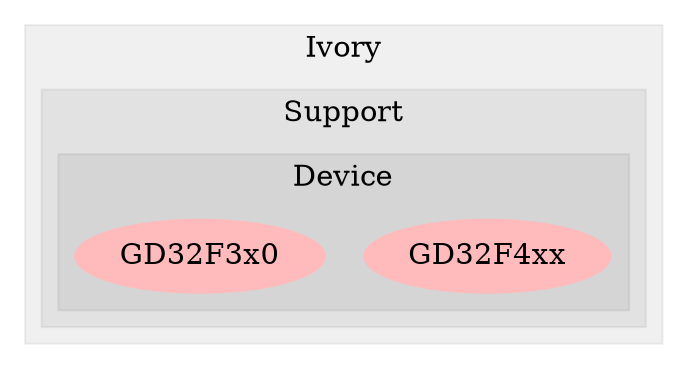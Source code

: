 digraph G {
size="6,4";
ratio="fill";
subgraph cluster_0 {
label="Ivory";
color="#0000000F";
style="filled";
subgraph cluster_1 {
label="Support";
color="#0000000F";
style="filled";
subgraph cluster_2 {
label="Device";
color="#0000000F";
style="filled";
u0[label="GD32F4xx",style="filled",fillcolor="#ffbbbb",penwidth="0"];
u1[label="GD32F3x0",style="filled",fillcolor="#ffbbbb",penwidth="0"];

}

}

}

}
